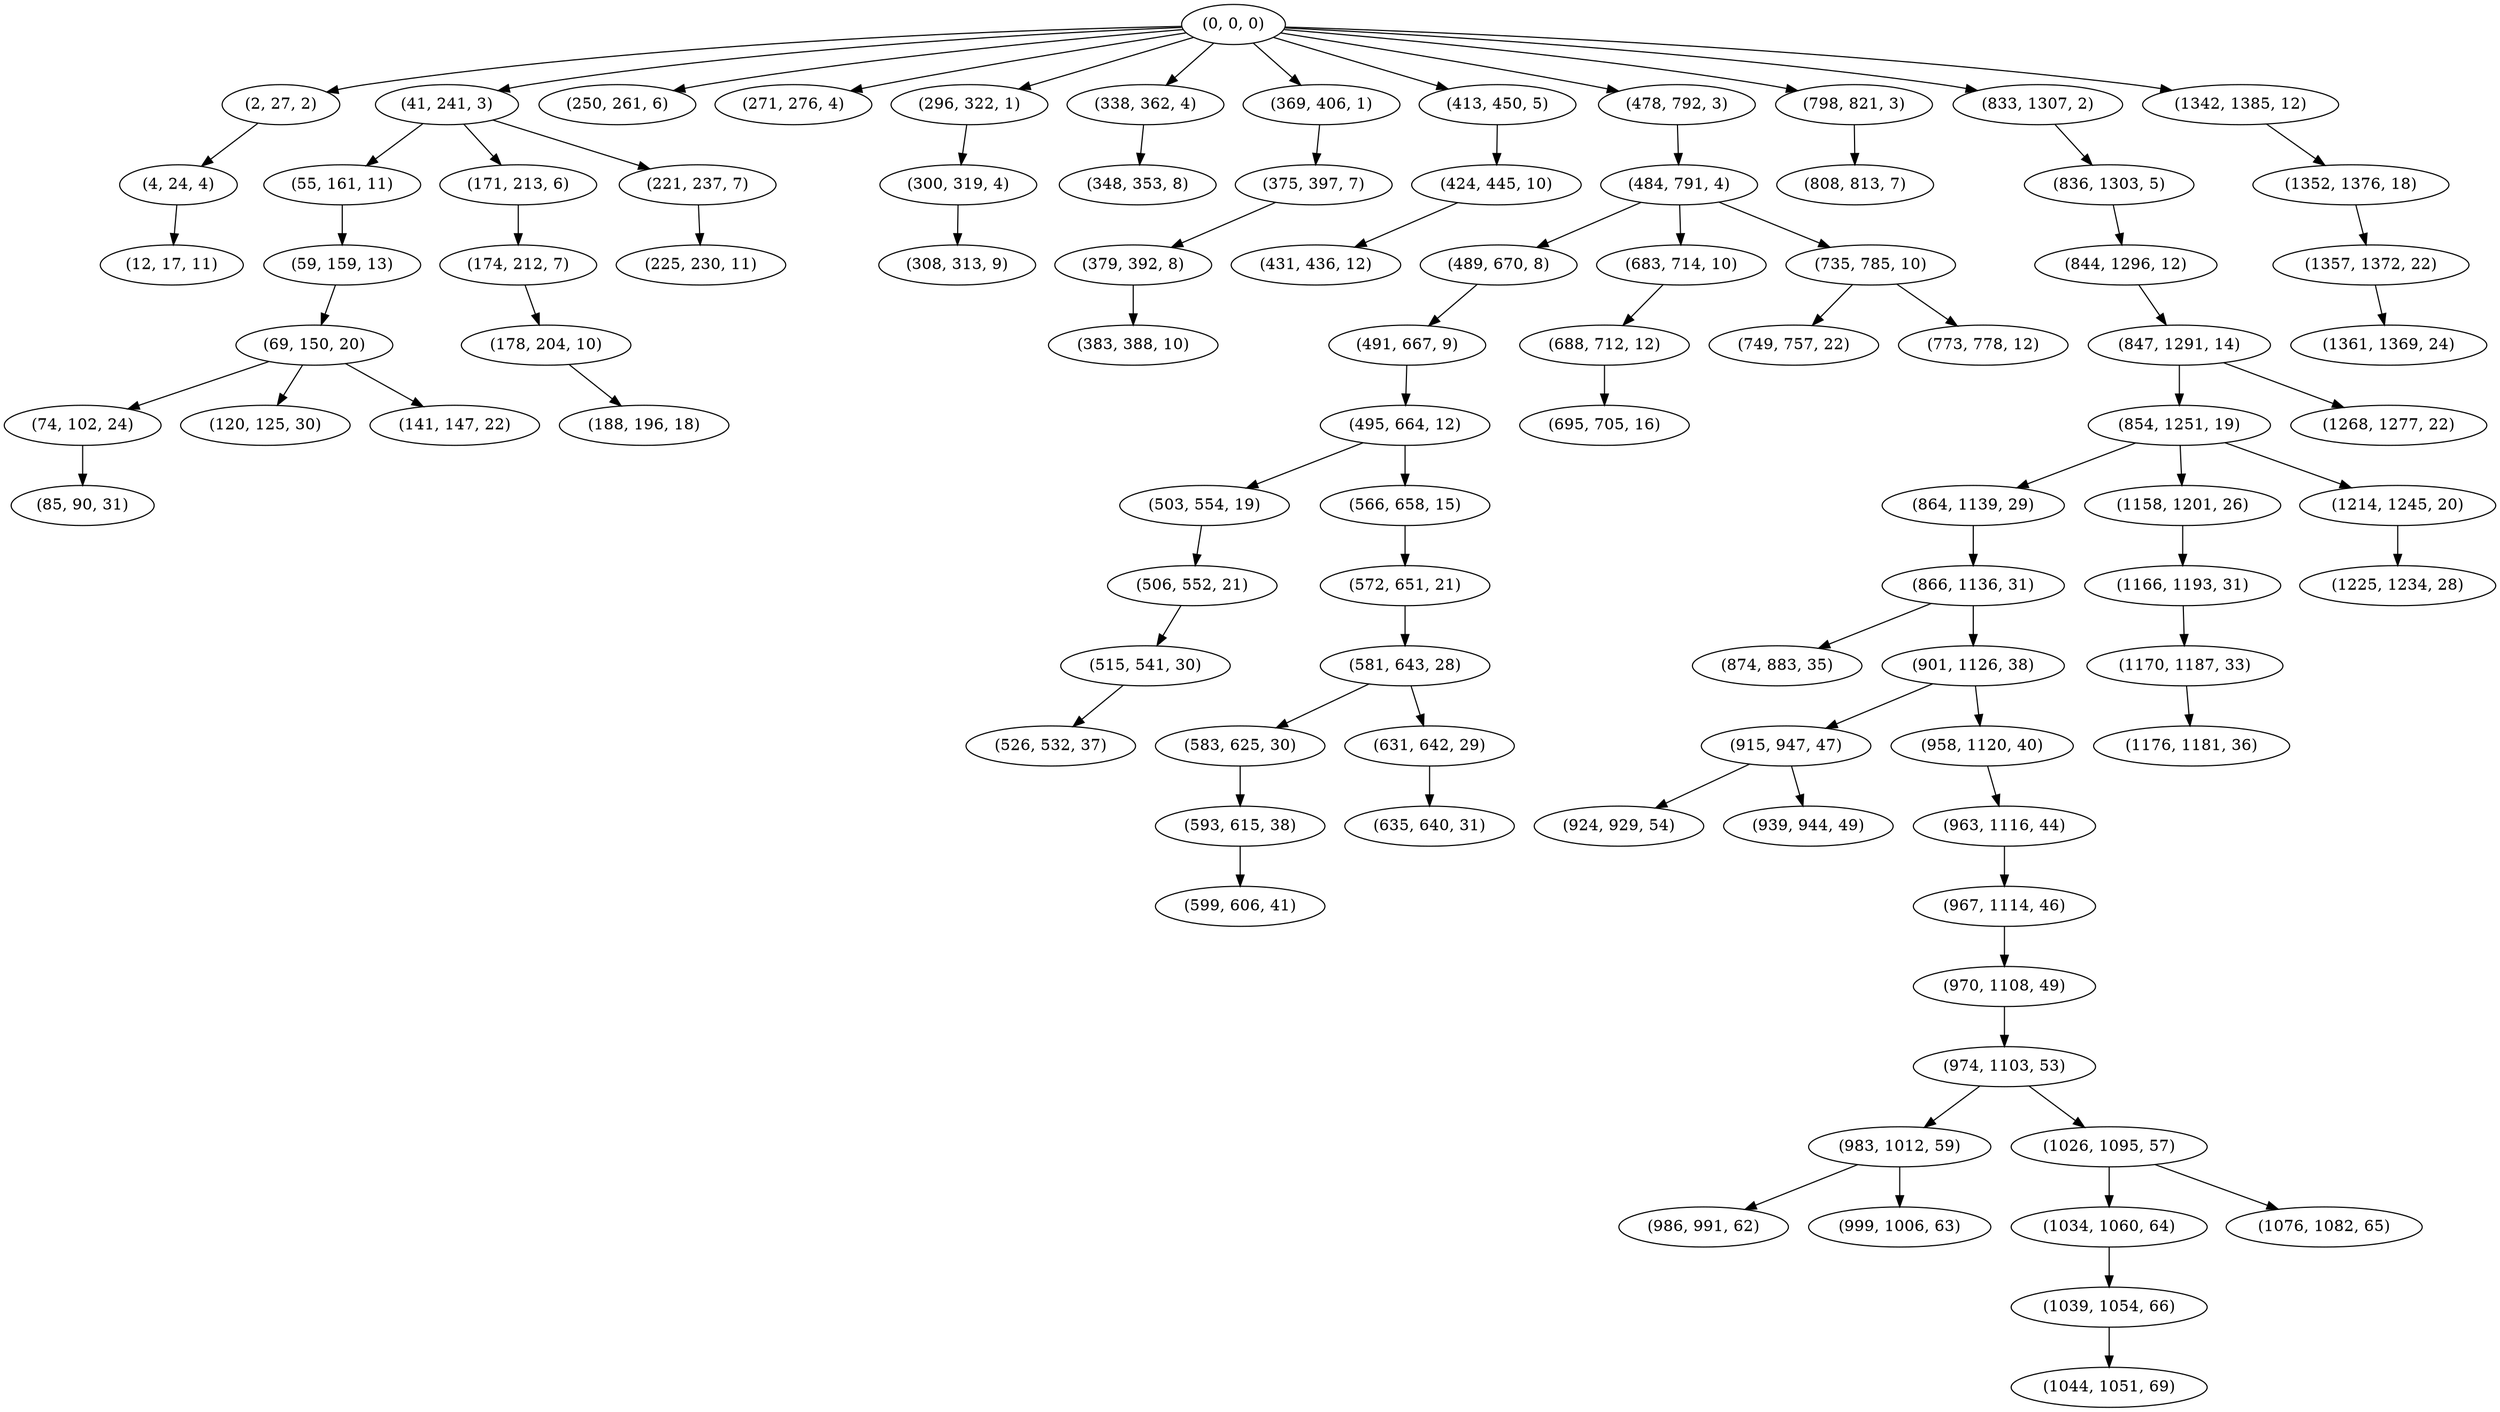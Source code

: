 digraph tree {
    "(0, 0, 0)";
    "(2, 27, 2)";
    "(4, 24, 4)";
    "(12, 17, 11)";
    "(41, 241, 3)";
    "(55, 161, 11)";
    "(59, 159, 13)";
    "(69, 150, 20)";
    "(74, 102, 24)";
    "(85, 90, 31)";
    "(120, 125, 30)";
    "(141, 147, 22)";
    "(171, 213, 6)";
    "(174, 212, 7)";
    "(178, 204, 10)";
    "(188, 196, 18)";
    "(221, 237, 7)";
    "(225, 230, 11)";
    "(250, 261, 6)";
    "(271, 276, 4)";
    "(296, 322, 1)";
    "(300, 319, 4)";
    "(308, 313, 9)";
    "(338, 362, 4)";
    "(348, 353, 8)";
    "(369, 406, 1)";
    "(375, 397, 7)";
    "(379, 392, 8)";
    "(383, 388, 10)";
    "(413, 450, 5)";
    "(424, 445, 10)";
    "(431, 436, 12)";
    "(478, 792, 3)";
    "(484, 791, 4)";
    "(489, 670, 8)";
    "(491, 667, 9)";
    "(495, 664, 12)";
    "(503, 554, 19)";
    "(506, 552, 21)";
    "(515, 541, 30)";
    "(526, 532, 37)";
    "(566, 658, 15)";
    "(572, 651, 21)";
    "(581, 643, 28)";
    "(583, 625, 30)";
    "(593, 615, 38)";
    "(599, 606, 41)";
    "(631, 642, 29)";
    "(635, 640, 31)";
    "(683, 714, 10)";
    "(688, 712, 12)";
    "(695, 705, 16)";
    "(735, 785, 10)";
    "(749, 757, 22)";
    "(773, 778, 12)";
    "(798, 821, 3)";
    "(808, 813, 7)";
    "(833, 1307, 2)";
    "(836, 1303, 5)";
    "(844, 1296, 12)";
    "(847, 1291, 14)";
    "(854, 1251, 19)";
    "(864, 1139, 29)";
    "(866, 1136, 31)";
    "(874, 883, 35)";
    "(901, 1126, 38)";
    "(915, 947, 47)";
    "(924, 929, 54)";
    "(939, 944, 49)";
    "(958, 1120, 40)";
    "(963, 1116, 44)";
    "(967, 1114, 46)";
    "(970, 1108, 49)";
    "(974, 1103, 53)";
    "(983, 1012, 59)";
    "(986, 991, 62)";
    "(999, 1006, 63)";
    "(1026, 1095, 57)";
    "(1034, 1060, 64)";
    "(1039, 1054, 66)";
    "(1044, 1051, 69)";
    "(1076, 1082, 65)";
    "(1158, 1201, 26)";
    "(1166, 1193, 31)";
    "(1170, 1187, 33)";
    "(1176, 1181, 36)";
    "(1214, 1245, 20)";
    "(1225, 1234, 28)";
    "(1268, 1277, 22)";
    "(1342, 1385, 12)";
    "(1352, 1376, 18)";
    "(1357, 1372, 22)";
    "(1361, 1369, 24)";
    "(0, 0, 0)" -> "(2, 27, 2)";
    "(0, 0, 0)" -> "(41, 241, 3)";
    "(0, 0, 0)" -> "(250, 261, 6)";
    "(0, 0, 0)" -> "(271, 276, 4)";
    "(0, 0, 0)" -> "(296, 322, 1)";
    "(0, 0, 0)" -> "(338, 362, 4)";
    "(0, 0, 0)" -> "(369, 406, 1)";
    "(0, 0, 0)" -> "(413, 450, 5)";
    "(0, 0, 0)" -> "(478, 792, 3)";
    "(0, 0, 0)" -> "(798, 821, 3)";
    "(0, 0, 0)" -> "(833, 1307, 2)";
    "(0, 0, 0)" -> "(1342, 1385, 12)";
    "(2, 27, 2)" -> "(4, 24, 4)";
    "(4, 24, 4)" -> "(12, 17, 11)";
    "(41, 241, 3)" -> "(55, 161, 11)";
    "(41, 241, 3)" -> "(171, 213, 6)";
    "(41, 241, 3)" -> "(221, 237, 7)";
    "(55, 161, 11)" -> "(59, 159, 13)";
    "(59, 159, 13)" -> "(69, 150, 20)";
    "(69, 150, 20)" -> "(74, 102, 24)";
    "(69, 150, 20)" -> "(120, 125, 30)";
    "(69, 150, 20)" -> "(141, 147, 22)";
    "(74, 102, 24)" -> "(85, 90, 31)";
    "(171, 213, 6)" -> "(174, 212, 7)";
    "(174, 212, 7)" -> "(178, 204, 10)";
    "(178, 204, 10)" -> "(188, 196, 18)";
    "(221, 237, 7)" -> "(225, 230, 11)";
    "(296, 322, 1)" -> "(300, 319, 4)";
    "(300, 319, 4)" -> "(308, 313, 9)";
    "(338, 362, 4)" -> "(348, 353, 8)";
    "(369, 406, 1)" -> "(375, 397, 7)";
    "(375, 397, 7)" -> "(379, 392, 8)";
    "(379, 392, 8)" -> "(383, 388, 10)";
    "(413, 450, 5)" -> "(424, 445, 10)";
    "(424, 445, 10)" -> "(431, 436, 12)";
    "(478, 792, 3)" -> "(484, 791, 4)";
    "(484, 791, 4)" -> "(489, 670, 8)";
    "(484, 791, 4)" -> "(683, 714, 10)";
    "(484, 791, 4)" -> "(735, 785, 10)";
    "(489, 670, 8)" -> "(491, 667, 9)";
    "(491, 667, 9)" -> "(495, 664, 12)";
    "(495, 664, 12)" -> "(503, 554, 19)";
    "(495, 664, 12)" -> "(566, 658, 15)";
    "(503, 554, 19)" -> "(506, 552, 21)";
    "(506, 552, 21)" -> "(515, 541, 30)";
    "(515, 541, 30)" -> "(526, 532, 37)";
    "(566, 658, 15)" -> "(572, 651, 21)";
    "(572, 651, 21)" -> "(581, 643, 28)";
    "(581, 643, 28)" -> "(583, 625, 30)";
    "(581, 643, 28)" -> "(631, 642, 29)";
    "(583, 625, 30)" -> "(593, 615, 38)";
    "(593, 615, 38)" -> "(599, 606, 41)";
    "(631, 642, 29)" -> "(635, 640, 31)";
    "(683, 714, 10)" -> "(688, 712, 12)";
    "(688, 712, 12)" -> "(695, 705, 16)";
    "(735, 785, 10)" -> "(749, 757, 22)";
    "(735, 785, 10)" -> "(773, 778, 12)";
    "(798, 821, 3)" -> "(808, 813, 7)";
    "(833, 1307, 2)" -> "(836, 1303, 5)";
    "(836, 1303, 5)" -> "(844, 1296, 12)";
    "(844, 1296, 12)" -> "(847, 1291, 14)";
    "(847, 1291, 14)" -> "(854, 1251, 19)";
    "(847, 1291, 14)" -> "(1268, 1277, 22)";
    "(854, 1251, 19)" -> "(864, 1139, 29)";
    "(854, 1251, 19)" -> "(1158, 1201, 26)";
    "(854, 1251, 19)" -> "(1214, 1245, 20)";
    "(864, 1139, 29)" -> "(866, 1136, 31)";
    "(866, 1136, 31)" -> "(874, 883, 35)";
    "(866, 1136, 31)" -> "(901, 1126, 38)";
    "(901, 1126, 38)" -> "(915, 947, 47)";
    "(901, 1126, 38)" -> "(958, 1120, 40)";
    "(915, 947, 47)" -> "(924, 929, 54)";
    "(915, 947, 47)" -> "(939, 944, 49)";
    "(958, 1120, 40)" -> "(963, 1116, 44)";
    "(963, 1116, 44)" -> "(967, 1114, 46)";
    "(967, 1114, 46)" -> "(970, 1108, 49)";
    "(970, 1108, 49)" -> "(974, 1103, 53)";
    "(974, 1103, 53)" -> "(983, 1012, 59)";
    "(974, 1103, 53)" -> "(1026, 1095, 57)";
    "(983, 1012, 59)" -> "(986, 991, 62)";
    "(983, 1012, 59)" -> "(999, 1006, 63)";
    "(1026, 1095, 57)" -> "(1034, 1060, 64)";
    "(1026, 1095, 57)" -> "(1076, 1082, 65)";
    "(1034, 1060, 64)" -> "(1039, 1054, 66)";
    "(1039, 1054, 66)" -> "(1044, 1051, 69)";
    "(1158, 1201, 26)" -> "(1166, 1193, 31)";
    "(1166, 1193, 31)" -> "(1170, 1187, 33)";
    "(1170, 1187, 33)" -> "(1176, 1181, 36)";
    "(1214, 1245, 20)" -> "(1225, 1234, 28)";
    "(1342, 1385, 12)" -> "(1352, 1376, 18)";
    "(1352, 1376, 18)" -> "(1357, 1372, 22)";
    "(1357, 1372, 22)" -> "(1361, 1369, 24)";
}
